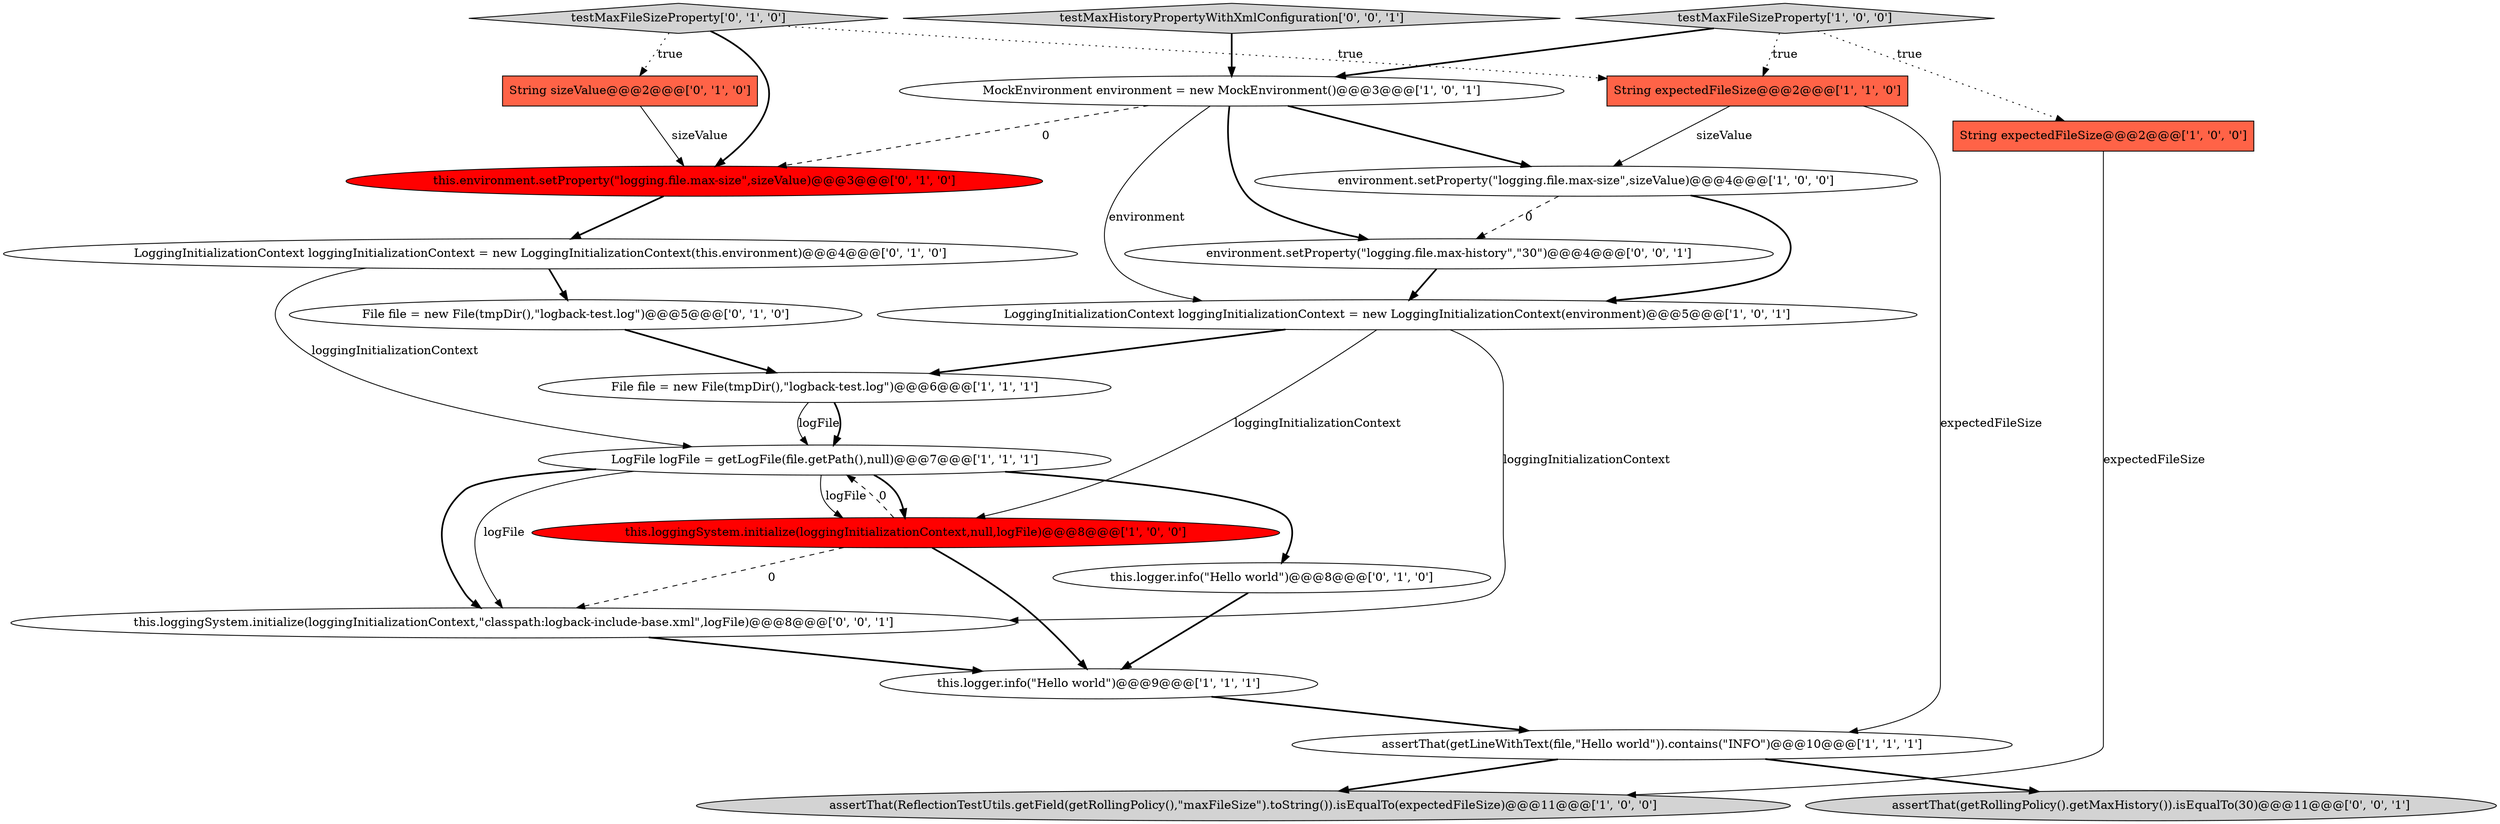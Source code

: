 digraph {
16 [style = filled, label = "LoggingInitializationContext loggingInitializationContext = new LoggingInitializationContext(this.environment)@@@4@@@['0', '1', '0']", fillcolor = white, shape = ellipse image = "AAA0AAABBB2BBB"];
8 [style = filled, label = "assertThat(ReflectionTestUtils.getField(getRollingPolicy(),\"maxFileSize\").toString()).isEqualTo(expectedFileSize)@@@11@@@['1', '0', '0']", fillcolor = lightgray, shape = ellipse image = "AAA0AAABBB1BBB"];
19 [style = filled, label = "testMaxHistoryPropertyWithXmlConfiguration['0', '0', '1']", fillcolor = lightgray, shape = diamond image = "AAA0AAABBB3BBB"];
18 [style = filled, label = "environment.setProperty(\"logging.file.max-history\",\"30\")@@@4@@@['0', '0', '1']", fillcolor = white, shape = ellipse image = "AAA0AAABBB3BBB"];
4 [style = filled, label = "String expectedFileSize@@@2@@@['1', '1', '0']", fillcolor = tomato, shape = box image = "AAA0AAABBB1BBB"];
13 [style = filled, label = "File file = new File(tmpDir(),\"logback-test.log\")@@@5@@@['0', '1', '0']", fillcolor = white, shape = ellipse image = "AAA0AAABBB2BBB"];
9 [style = filled, label = "File file = new File(tmpDir(),\"logback-test.log\")@@@6@@@['1', '1', '1']", fillcolor = white, shape = ellipse image = "AAA0AAABBB1BBB"];
7 [style = filled, label = "LogFile logFile = getLogFile(file.getPath(),null)@@@7@@@['1', '1', '1']", fillcolor = white, shape = ellipse image = "AAA0AAABBB1BBB"];
20 [style = filled, label = "this.loggingSystem.initialize(loggingInitializationContext,\"classpath:logback-include-base.xml\",logFile)@@@8@@@['0', '0', '1']", fillcolor = white, shape = ellipse image = "AAA0AAABBB3BBB"];
11 [style = filled, label = "testMaxFileSizeProperty['1', '0', '0']", fillcolor = lightgray, shape = diamond image = "AAA0AAABBB1BBB"];
0 [style = filled, label = "this.loggingSystem.initialize(loggingInitializationContext,null,logFile)@@@8@@@['1', '0', '0']", fillcolor = red, shape = ellipse image = "AAA1AAABBB1BBB"];
10 [style = filled, label = "assertThat(getLineWithText(file,\"Hello world\")).contains(\"INFO\")@@@10@@@['1', '1', '1']", fillcolor = white, shape = ellipse image = "AAA0AAABBB1BBB"];
14 [style = filled, label = "String sizeValue@@@2@@@['0', '1', '0']", fillcolor = tomato, shape = box image = "AAA0AAABBB2BBB"];
1 [style = filled, label = "MockEnvironment environment = new MockEnvironment()@@@3@@@['1', '0', '1']", fillcolor = white, shape = ellipse image = "AAA0AAABBB1BBB"];
12 [style = filled, label = "this.environment.setProperty(\"logging.file.max-size\",sizeValue)@@@3@@@['0', '1', '0']", fillcolor = red, shape = ellipse image = "AAA1AAABBB2BBB"];
17 [style = filled, label = "testMaxFileSizeProperty['0', '1', '0']", fillcolor = lightgray, shape = diamond image = "AAA0AAABBB2BBB"];
3 [style = filled, label = "this.logger.info(\"Hello world\")@@@9@@@['1', '1', '1']", fillcolor = white, shape = ellipse image = "AAA0AAABBB1BBB"];
2 [style = filled, label = "String expectedFileSize@@@2@@@['1', '0', '0']", fillcolor = tomato, shape = box image = "AAA0AAABBB1BBB"];
21 [style = filled, label = "assertThat(getRollingPolicy().getMaxHistory()).isEqualTo(30)@@@11@@@['0', '0', '1']", fillcolor = lightgray, shape = ellipse image = "AAA0AAABBB3BBB"];
15 [style = filled, label = "this.logger.info(\"Hello world\")@@@8@@@['0', '1', '0']", fillcolor = white, shape = ellipse image = "AAA0AAABBB2BBB"];
5 [style = filled, label = "LoggingInitializationContext loggingInitializationContext = new LoggingInitializationContext(environment)@@@5@@@['1', '0', '1']", fillcolor = white, shape = ellipse image = "AAA0AAABBB1BBB"];
6 [style = filled, label = "environment.setProperty(\"logging.file.max-size\",sizeValue)@@@4@@@['1', '0', '0']", fillcolor = white, shape = ellipse image = "AAA0AAABBB1BBB"];
0->3 [style = bold, label=""];
9->7 [style = solid, label="logFile"];
16->7 [style = solid, label="loggingInitializationContext"];
16->13 [style = bold, label=""];
5->9 [style = bold, label=""];
11->1 [style = bold, label=""];
17->4 [style = dotted, label="true"];
4->10 [style = solid, label="expectedFileSize"];
17->14 [style = dotted, label="true"];
1->18 [style = bold, label=""];
7->0 [style = bold, label=""];
2->8 [style = solid, label="expectedFileSize"];
12->16 [style = bold, label=""];
7->20 [style = bold, label=""];
20->3 [style = bold, label=""];
10->21 [style = bold, label=""];
11->4 [style = dotted, label="true"];
9->7 [style = bold, label=""];
15->3 [style = bold, label=""];
0->20 [style = dashed, label="0"];
5->0 [style = solid, label="loggingInitializationContext"];
6->18 [style = dashed, label="0"];
4->6 [style = solid, label="sizeValue"];
7->20 [style = solid, label="logFile"];
3->10 [style = bold, label=""];
1->12 [style = dashed, label="0"];
6->5 [style = bold, label=""];
19->1 [style = bold, label=""];
17->12 [style = bold, label=""];
1->6 [style = bold, label=""];
11->2 [style = dotted, label="true"];
10->8 [style = bold, label=""];
7->0 [style = solid, label="logFile"];
5->20 [style = solid, label="loggingInitializationContext"];
18->5 [style = bold, label=""];
1->5 [style = solid, label="environment"];
7->15 [style = bold, label=""];
13->9 [style = bold, label=""];
0->7 [style = dashed, label="0"];
14->12 [style = solid, label="sizeValue"];
}
